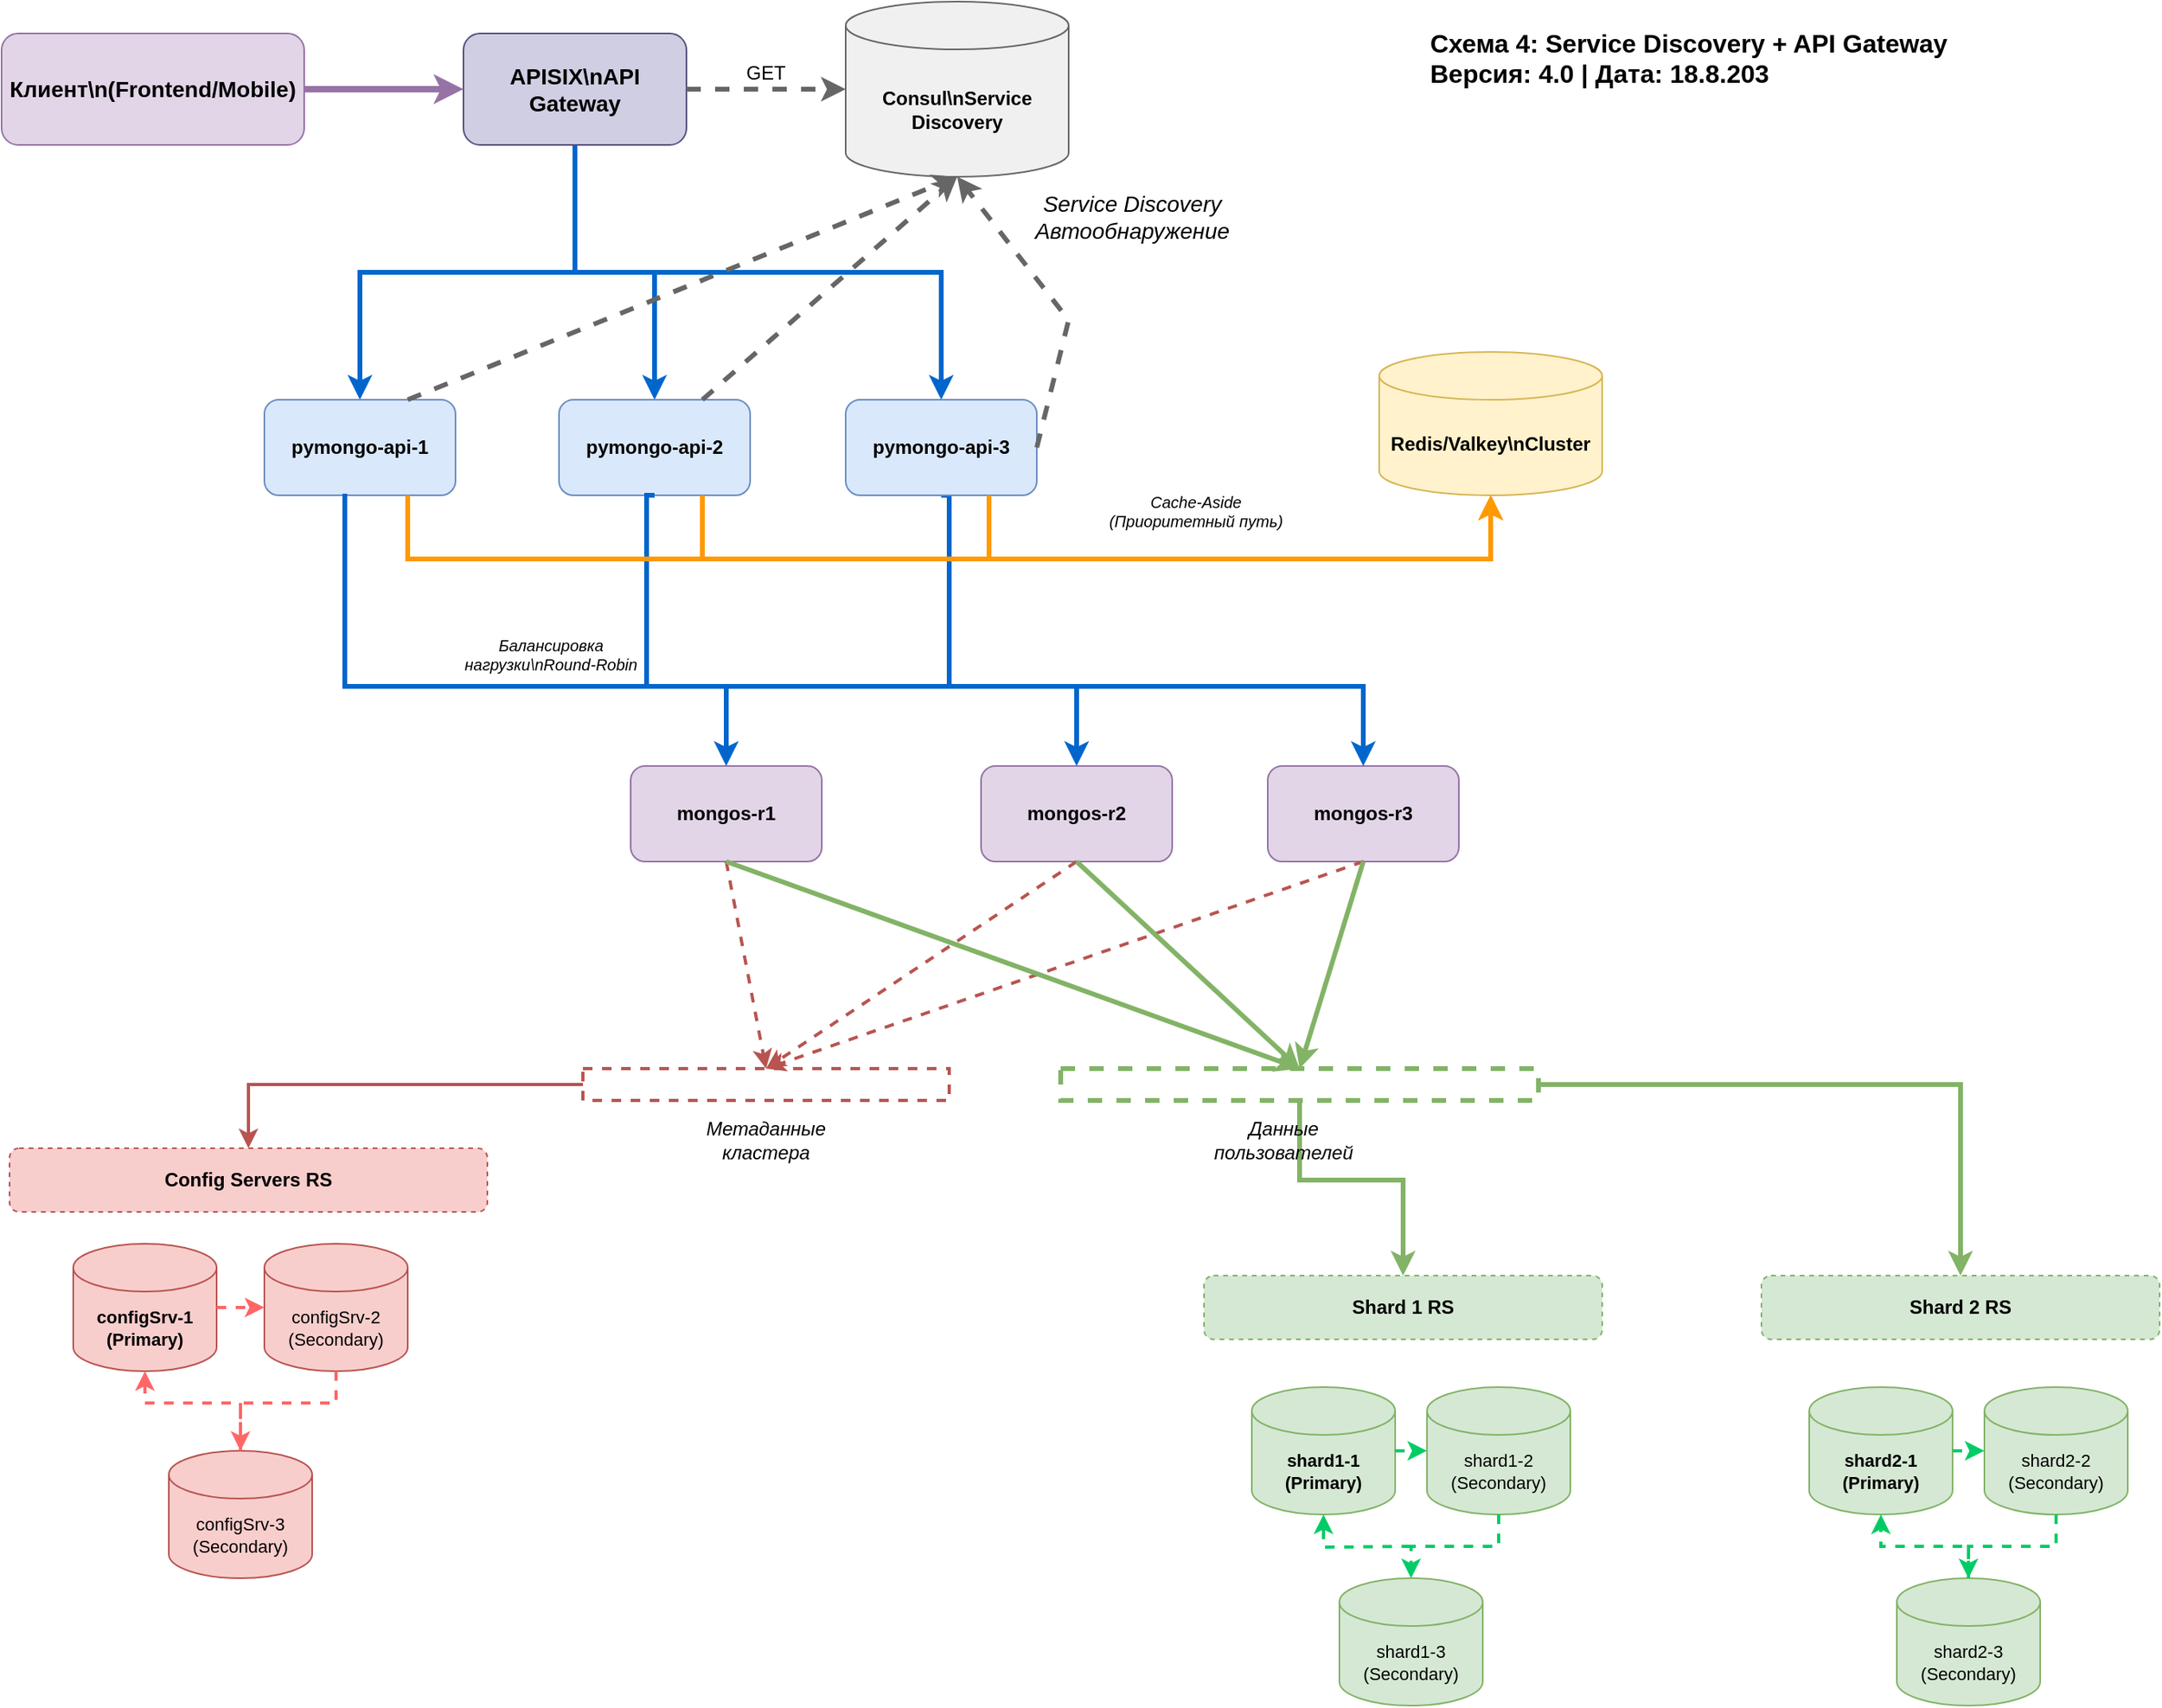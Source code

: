 <mxGraphModel dx="2175" dy="1169" grid="1" gridSize="10" guides="1" tooltips="1" connect="1" arrows="1" fold="1" page="1" pageScale="1" pageWidth="827" pageHeight="1169" math="0" shadow="0">
  <root>
    <mxCell id="0" />
    <mxCell id="1" parent="0" />
    <mxCell id="client" value="Клиент\n(Frontend/Mobile)" style="rounded=1;whiteSpace=wrap;html=1;fillColor=#e1d5e7;strokeColor=#9673a6;fontSize=14;fontStyle=1;" vertex="1" parent="1">
      <mxGeometry x="30" y="30" width="190" height="70" as="geometry" />
    </mxCell>
    <mxCell id="z4TPAnQSz6cN8fsmu4oZ-4" style="edgeStyle=orthogonalEdgeStyle;rounded=0;orthogonalLoop=1;jettySize=auto;html=1;exitX=0.5;exitY=1;exitDx=0;exitDy=0;entryX=0.5;entryY=0;entryDx=0;entryDy=0;strokeColor=light-dark(#0066CC,#56AEFF);strokeWidth=3;" edge="1" parent="1" source="apisix" target="app1">
      <mxGeometry relative="1" as="geometry" />
    </mxCell>
    <mxCell id="z4TPAnQSz6cN8fsmu4oZ-5" style="edgeStyle=orthogonalEdgeStyle;rounded=0;orthogonalLoop=1;jettySize=auto;html=1;exitX=0.5;exitY=1;exitDx=0;exitDy=0;entryX=0.5;entryY=0;entryDx=0;entryDy=0;strokeColor=light-dark(#0066CC,#56AEFF);strokeWidth=3;" edge="1" parent="1" source="apisix" target="app2">
      <mxGeometry relative="1" as="geometry" />
    </mxCell>
    <mxCell id="z4TPAnQSz6cN8fsmu4oZ-6" style="edgeStyle=orthogonalEdgeStyle;rounded=0;orthogonalLoop=1;jettySize=auto;html=1;exitX=0.5;exitY=1;exitDx=0;exitDy=0;entryX=0.5;entryY=0;entryDx=0;entryDy=0;strokeColor=light-dark(#0066CC,#56AEFF);strokeWidth=3;" edge="1" parent="1" source="apisix" target="app3">
      <mxGeometry relative="1" as="geometry" />
    </mxCell>
    <mxCell id="apisix" value="APISIX\nAPI Gateway" style="rounded=1;whiteSpace=wrap;html=1;fillColor=#d0cee2;strokeColor=#56517e;fontSize=14;fontStyle=1;" vertex="1" parent="1">
      <mxGeometry x="320" y="30" width="140" height="70" as="geometry" />
    </mxCell>
    <mxCell id="consul" value="Consul\nService Discovery" style="shape=cylinder3;whiteSpace=wrap;html=1;boundedLbl=1;backgroundOutline=1;size=15;fillColor=#f0f0f0;strokeColor=#666666;fontSize=12;fontStyle=1;" vertex="1" parent="1">
      <mxGeometry x="560" y="10" width="140" height="110" as="geometry" />
    </mxCell>
    <mxCell id="app1" value="pymongo-api-1" style="rounded=1;whiteSpace=wrap;html=1;fillColor=#dae8fc;strokeColor=#6c8ebf;fontSize=12;fontStyle=1;" vertex="1" parent="1">
      <mxGeometry x="195" y="260" width="120" height="60" as="geometry" />
    </mxCell>
    <mxCell id="app2" value="pymongo-api-2" style="rounded=1;whiteSpace=wrap;html=1;fillColor=#dae8fc;strokeColor=#6c8ebf;fontSize=12;fontStyle=1;" vertex="1" parent="1">
      <mxGeometry x="380" y="260" width="120" height="60" as="geometry" />
    </mxCell>
    <mxCell id="router1" value="mongos-r1" style="rounded=1;whiteSpace=wrap;html=1;fillColor=#e1d5e7;strokeColor=#9673a6;fontSize=12;fontStyle=1;" vertex="1" parent="1">
      <mxGeometry x="425" y="490" width="120" height="60" as="geometry" />
    </mxCell>
    <mxCell id="router2" value="mongos-r2" style="rounded=1;whiteSpace=wrap;html=1;fillColor=#e1d5e7;strokeColor=#9673a6;fontSize=12;fontStyle=1;" vertex="1" parent="1">
      <mxGeometry x="645" y="490" width="120" height="60" as="geometry" />
    </mxCell>
    <mxCell id="router3" value="mongos-r3" style="rounded=1;whiteSpace=wrap;html=1;fillColor=#e1d5e7;strokeColor=#9673a6;fontSize=12;fontStyle=1;" vertex="1" parent="1">
      <mxGeometry x="825" y="490" width="120" height="60" as="geometry" />
    </mxCell>
    <mxCell id="redis" value="Redis/Valkey\nCluster" style="shape=cylinder3;whiteSpace=wrap;html=1;boundedLbl=1;backgroundOutline=1;size=15;fillColor=#fff2cc;strokeColor=#d6b656;fontSize=12;fontStyle=1;" vertex="1" parent="1">
      <mxGeometry x="895" y="230" width="140" height="90" as="geometry" />
    </mxCell>
    <mxCell id="config_group" value="Config Servers RS" style="rounded=1;whiteSpace=wrap;html=1;fillColor=#f8cecc;strokeColor=#b85450;fontSize=12;fontStyle=1;dashed=1;" vertex="1" parent="1">
      <mxGeometry x="35" y="730" width="300" height="40" as="geometry" />
    </mxCell>
    <mxCell id="config1" value="configSrv-1&lt;br&gt;(Primary)" style="shape=cylinder3;whiteSpace=wrap;html=1;boundedLbl=1;backgroundOutline=1;size=15;fillColor=#f8cecc;strokeColor=#b85450;fontSize=11;fontStyle=1;" vertex="1" parent="1">
      <mxGeometry x="75" y="790" width="90" height="80" as="geometry" />
    </mxCell>
    <mxCell id="config2" value="configSrv-2&lt;br&gt;(Secondary)" style="shape=cylinder3;whiteSpace=wrap;html=1;boundedLbl=1;backgroundOutline=1;size=15;fillColor=#f8cecc;strokeColor=#b85450;fontSize=11;" vertex="1" parent="1">
      <mxGeometry x="195" y="790" width="90" height="80" as="geometry" />
    </mxCell>
    <mxCell id="config3" value="configSrv-3&lt;br&gt;(Secondary)" style="shape=cylinder3;whiteSpace=wrap;html=1;boundedLbl=1;backgroundOutline=1;size=15;fillColor=#f8cecc;strokeColor=#b85450;fontSize=11;" vertex="1" parent="1">
      <mxGeometry x="135" y="920" width="90" height="80" as="geometry" />
    </mxCell>
    <mxCell id="shard1_group" value="Shard 1 RS" style="rounded=1;whiteSpace=wrap;html=1;fillColor=#d5e8d4;strokeColor=#82b366;fontSize=12;fontStyle=1;dashed=1;" vertex="1" parent="1">
      <mxGeometry x="785" y="810" width="250" height="40" as="geometry" />
    </mxCell>
    <mxCell id="shard1_1" value="shard1-1&lt;br&gt;(Primary)" style="shape=cylinder3;whiteSpace=wrap;html=1;boundedLbl=1;backgroundOutline=1;size=15;fillColor=#d5e8d4;strokeColor=#82b366;fontSize=11;fontStyle=1;" vertex="1" parent="1">
      <mxGeometry x="815" y="880" width="90" height="80" as="geometry" />
    </mxCell>
    <mxCell id="shard1_2" value="shard1-2&lt;br&gt;(Secondary)" style="shape=cylinder3;whiteSpace=wrap;html=1;boundedLbl=1;backgroundOutline=1;size=15;fillColor=#d5e8d4;strokeColor=#82b366;fontSize=11;" vertex="1" parent="1">
      <mxGeometry x="925" y="880" width="90" height="80" as="geometry" />
    </mxCell>
    <mxCell id="shard1_3" value="shard1-3&lt;br&gt;(Secondary)" style="shape=cylinder3;whiteSpace=wrap;html=1;boundedLbl=1;backgroundOutline=1;size=15;fillColor=#d5e8d4;strokeColor=#82b366;fontSize=11;" vertex="1" parent="1">
      <mxGeometry x="870" y="1000" width="90" height="80" as="geometry" />
    </mxCell>
    <mxCell id="shard2_group" value="Shard 2 RS" style="rounded=1;whiteSpace=wrap;html=1;fillColor=#d5e8d4;strokeColor=#82b366;fontSize=12;fontStyle=1;dashed=1;" vertex="1" parent="1">
      <mxGeometry x="1135" y="810" width="250" height="40" as="geometry" />
    </mxCell>
    <mxCell id="shard2_1" value="shard2-1&lt;br&gt;(Primary)" style="shape=cylinder3;whiteSpace=wrap;html=1;boundedLbl=1;backgroundOutline=1;size=15;fillColor=#d5e8d4;strokeColor=#82b366;fontSize=11;fontStyle=1;" vertex="1" parent="1">
      <mxGeometry x="1165" y="880" width="90" height="80" as="geometry" />
    </mxCell>
    <mxCell id="shard2_2" value="shard2-2&lt;br&gt;(Secondary)" style="shape=cylinder3;whiteSpace=wrap;html=1;boundedLbl=1;backgroundOutline=1;size=15;fillColor=#d5e8d4;strokeColor=#82b366;fontSize=11;" vertex="1" parent="1">
      <mxGeometry x="1275" y="880" width="90" height="80" as="geometry" />
    </mxCell>
    <mxCell id="shard2_3" value="shard2-3&lt;br&gt;(Secondary)" style="shape=cylinder3;whiteSpace=wrap;html=1;boundedLbl=1;backgroundOutline=1;size=15;fillColor=#d5e8d4;strokeColor=#82b366;fontSize=11;" vertex="1" parent="1">
      <mxGeometry x="1220" y="1000" width="90" height="80" as="geometry" />
    </mxCell>
    <mxCell id="client_to_apisix" style="edgeStyle=orthogonalEdgeStyle;rounded=0;orthogonalLoop=1;jettySize=auto;html=1;strokeWidth=4;strokeColor=#9673a6;entryX=0;entryY=0.5;entryDx=0;entryDy=0;exitX=1;exitY=0.5;exitDx=0;exitDy=0;" edge="1" parent="1" source="client" target="apisix">
      <mxGeometry relative="1" as="geometry" />
    </mxCell>
    <mxCell id="apisix_to_consul" style="edgeStyle=orthogonalEdgeStyle;rounded=0;orthogonalLoop=1;jettySize=auto;html=1;strokeWidth=3;strokeColor=#666666;entryX=0;entryY=0.5;entryDx=0;entryDy=0;entryPerimeter=0;exitX=1;exitY=0.5;exitDx=0;exitDy=0;dashed=1;" edge="1" parent="1" source="apisix" target="consul">
      <mxGeometry relative="1" as="geometry" />
    </mxCell>
    <mxCell id="app1_to_mongos" style="edgeStyle=orthogonalEdgeStyle;rounded=0;orthogonalLoop=1;jettySize=auto;html=1;strokeWidth=3;strokeColor=#0066cc;entryX=0.5;entryY=0;entryDx=0;entryDy=0;exitX=0.421;exitY=0.983;exitDx=0;exitDy=0;exitPerimeter=0;" edge="1" parent="1" source="app1" target="router1">
      <mxGeometry relative="1" as="geometry">
        <Array as="points">
          <mxPoint x="246" y="440" />
          <mxPoint x="485" y="440" />
        </Array>
        <mxPoint x="245" y="380" as="sourcePoint" />
      </mxGeometry>
    </mxCell>
    <mxCell id="app2_to_mongos" style="edgeStyle=orthogonalEdgeStyle;rounded=0;orthogonalLoop=1;jettySize=auto;html=1;strokeWidth=3;strokeColor=#0066cc;entryX=0.5;entryY=0;entryDx=0;entryDy=0;exitX=0.5;exitY=1;exitDx=0;exitDy=0;" edge="1" parent="1" source="app2" target="router2">
      <mxGeometry relative="1" as="geometry">
        <Array as="points">
          <mxPoint x="435" y="320" />
          <mxPoint x="435" y="440" />
          <mxPoint x="705" y="440" />
        </Array>
        <mxPoint x="435.0" y="380" as="sourcePoint" />
      </mxGeometry>
    </mxCell>
    <mxCell id="app3_to_mongos" style="edgeStyle=orthogonalEdgeStyle;rounded=0;orthogonalLoop=1;jettySize=auto;html=1;strokeWidth=3;strokeColor=#0066cc;entryX=0.5;entryY=0;entryDx=0;entryDy=0;exitX=0.5;exitY=1;exitDx=0;exitDy=0;" edge="1" parent="1" source="app3" target="router3">
      <mxGeometry relative="1" as="geometry">
        <Array as="points">
          <mxPoint x="625" y="320" />
          <mxPoint x="625" y="440" />
          <mxPoint x="885" y="440" />
        </Array>
        <mxPoint x="625" y="380" as="sourcePoint" />
      </mxGeometry>
    </mxCell>
    <mxCell id="config_bus" value="" style="rounded=0;whiteSpace=wrap;html=1;fillColor=none;strokeColor=#B85450;strokeWidth=2;dashed=1;" vertex="1" parent="1">
      <mxGeometry x="395" y="680" width="230" height="20" as="geometry" />
    </mxCell>
    <mxCell id="router1_to_config" style="endArrow=classic;html=1;rounded=0;exitX=0.5;exitY=1;exitDx=0;exitDy=0;dashed=1;entryX=0.5;entryY=0;entryDx=0;entryDy=0;strokeWidth=2;strokeColor=#B85450;" edge="1" parent="1" source="router1" target="config_bus">
      <mxGeometry width="50" height="50" relative="1" as="geometry">
        <mxPoint x="485" y="590" as="sourcePoint" />
        <mxPoint x="464" y="680" as="targetPoint" />
      </mxGeometry>
    </mxCell>
    <mxCell id="router2_to_config" style="endArrow=classic;html=1;rounded=0;exitX=0.5;exitY=1;exitDx=0;exitDy=0;entryX=0.5;entryY=0;entryDx=0;entryDy=0;dashed=1;strokeWidth=2;strokeColor=#B85450;" edge="1" parent="1" source="router2" target="config_bus">
      <mxGeometry width="50" height="50" relative="1" as="geometry">
        <mxPoint x="705" y="590" as="sourcePoint" />
        <mxPoint x="510" y="680" as="targetPoint" />
      </mxGeometry>
    </mxCell>
    <mxCell id="router3_to_config" style="endArrow=classic;html=1;rounded=0;exitX=0.5;exitY=1;exitDx=0;exitDy=0;entryX=0.5;entryY=0;entryDx=0;entryDy=0;dashed=1;strokeWidth=2;strokeColor=#B85450;" edge="1" parent="1" source="router3" target="config_bus">
      <mxGeometry width="50" height="50" relative="1" as="geometry">
        <mxPoint x="885" y="590" as="sourcePoint" />
        <mxPoint x="556" y="680" as="targetPoint" />
      </mxGeometry>
    </mxCell>
    <mxCell id="config_to_primary" style="edgeStyle=orthogonalEdgeStyle;rounded=0;orthogonalLoop=1;jettySize=auto;html=1;strokeWidth=2;strokeColor=#b85450;entryX=0.5;entryY=0;entryDx=0;entryDy=0;" edge="1" parent="1" target="config_group">
      <mxGeometry relative="1" as="geometry">
        <mxPoint x="395" y="690" as="sourcePoint" />
        <Array as="points">
          <mxPoint x="185" y="690" />
        </Array>
      </mxGeometry>
    </mxCell>
    <mxCell id="shard_bus" value="" style="rounded=0;whiteSpace=wrap;html=1;fillColor=none;strokeColor=#82b366;strokeWidth=3;dashed=1;" vertex="1" parent="1">
      <mxGeometry x="695" y="680" width="300" height="20" as="geometry" />
    </mxCell>
    <mxCell id="router1_to_shard" style="endArrow=classic;html=1;rounded=0;exitX=0.5;exitY=1;exitDx=0;exitDy=0;entryX=0.5;entryY=0;entryDx=0;entryDy=0;strokeWidth=3;strokeColor=#82b366;" edge="1" parent="1" source="router1" target="shard_bus">
      <mxGeometry width="50" height="50" relative="1" as="geometry">
        <mxPoint x="485" y="590" as="sourcePoint" />
        <mxPoint x="775" y="680" as="targetPoint" />
      </mxGeometry>
    </mxCell>
    <mxCell id="router2_to_shard" style="endArrow=classic;html=1;rounded=0;exitX=0.5;exitY=1;exitDx=0;exitDy=0;entryX=0.5;entryY=0;entryDx=0;entryDy=0;strokeWidth=3;strokeColor=#82b366;" edge="1" parent="1" source="router2" target="shard_bus">
      <mxGeometry width="50" height="50" relative="1" as="geometry">
        <mxPoint x="705" y="590" as="sourcePoint" />
        <mxPoint x="895" y="680" as="targetPoint" />
      </mxGeometry>
    </mxCell>
    <mxCell id="router3_to_shard" style="endArrow=classic;html=1;rounded=0;exitX=0.5;exitY=1;exitDx=0;exitDy=0;strokeWidth=3;strokeColor=#82b366;entryX=0.5;entryY=0;entryDx=0;entryDy=0;" edge="1" parent="1" source="router3" target="shard_bus">
      <mxGeometry width="50" height="50" relative="1" as="geometry">
        <mxPoint x="885" y="590" as="sourcePoint" />
        <mxPoint x="885" y="680" as="targetPoint" />
      </mxGeometry>
    </mxCell>
    <mxCell id="shard_bus_to_shard1" style="edgeStyle=orthogonalEdgeStyle;rounded=0;orthogonalLoop=1;jettySize=auto;html=1;exitX=0.5;exitY=1;exitDx=0;exitDy=0;endArrow=classic;endFill=1;strokeWidth=3;strokeColor=#82B366;entryX=0.5;entryY=0;entryDx=0;entryDy=0;" edge="1" parent="1" source="shard_bus" target="shard1_group">
      <mxGeometry relative="1" as="geometry">
        <mxPoint x="1095" y="790" as="targetPoint" />
        <Array as="points">
          <mxPoint x="845" y="750" />
          <mxPoint x="910" y="750" />
        </Array>
      </mxGeometry>
    </mxCell>
    <mxCell id="shard_bus_to_shard2" style="edgeStyle=orthogonalEdgeStyle;rounded=0;orthogonalLoop=1;jettySize=auto;html=1;exitX=1;exitY=0.5;exitDx=0;exitDy=0;endArrow=classic;endFill=1;strokeWidth=3;strokeColor=#82B366;entryX=0.5;entryY=0;entryDx=0;entryDy=0;" edge="1" parent="1" source="shard_bus" target="shard2_group">
      <mxGeometry relative="1" as="geometry">
        <Array as="points">
          <mxPoint x="1260" y="690" />
        </Array>
      </mxGeometry>
    </mxCell>
    <mxCell id="config_repl1" style="edgeStyle=orthogonalEdgeStyle;rounded=0;orthogonalLoop=1;jettySize=auto;html=1;strokeWidth=2;strokeColor=#ff6666;dashed=1;entryX=0;entryY=0.5;entryDx=0;entryDy=0;entryPerimeter=0;exitX=1;exitY=0.5;exitDx=0;exitDy=0;exitPerimeter=0;" edge="1" parent="1" source="config1" target="config2">
      <mxGeometry relative="1" as="geometry" />
    </mxCell>
    <mxCell id="config_repl2" style="edgeStyle=orthogonalEdgeStyle;rounded=0;orthogonalLoop=1;jettySize=auto;html=1;strokeWidth=2;strokeColor=#ff6666;dashed=1;entryX=0.5;entryY=0;entryDx=0;entryDy=0;entryPerimeter=0;exitX=0.5;exitY=1;exitDx=0;exitDy=0;exitPerimeter=0;" edge="1" parent="1" source="config2" target="config3">
      <mxGeometry relative="1" as="geometry">
        <Array as="points">
          <mxPoint x="240" y="890" />
          <mxPoint x="180" y="890" />
        </Array>
      </mxGeometry>
    </mxCell>
    <mxCell id="config_repl3" style="edgeStyle=orthogonalEdgeStyle;rounded=0;orthogonalLoop=1;jettySize=auto;html=1;exitX=0.5;exitY=0;exitDx=0;exitDy=0;exitPerimeter=0;entryX=0.5;entryY=1;entryDx=0;entryDy=0;entryPerimeter=0;dashed=1;strokeWidth=2;strokeColor=#FF6666;" edge="1" parent="1" source="config3" target="config1">
      <mxGeometry relative="1" as="geometry">
        <Array as="points">
          <mxPoint x="180" y="890" />
          <mxPoint x="120" y="890" />
        </Array>
      </mxGeometry>
    </mxCell>
    <mxCell id="shard1_repl1" style="edgeStyle=orthogonalEdgeStyle;rounded=0;orthogonalLoop=1;jettySize=auto;html=1;strokeWidth=2;strokeColor=#00cc66;dashed=1;entryX=0;entryY=0.5;entryDx=0;entryDy=0;entryPerimeter=0;exitX=1;exitY=0.5;exitDx=0;exitDy=0;exitPerimeter=0;" edge="1" parent="1" source="shard1_1" target="shard1_2">
      <mxGeometry relative="1" as="geometry" />
    </mxCell>
    <mxCell id="shard1_repl2" style="edgeStyle=orthogonalEdgeStyle;rounded=0;orthogonalLoop=1;jettySize=auto;html=1;strokeWidth=2;strokeColor=#00cc66;dashed=1;entryX=0.5;entryY=0;entryDx=0;entryDy=0;entryPerimeter=0;exitX=0.5;exitY=1;exitDx=0;exitDy=0;exitPerimeter=0;" edge="1" parent="1" source="shard1_2" target="shard1_3">
      <mxGeometry relative="1" as="geometry" />
    </mxCell>
    <mxCell id="shard1_repl3" style="edgeStyle=orthogonalEdgeStyle;rounded=0;orthogonalLoop=1;jettySize=auto;html=1;strokeWidth=2;strokeColor=#00cc66;dashed=1;entryX=0.5;entryY=1;entryDx=0;entryDy=0;entryPerimeter=0;" edge="1" parent="1" target="shard1_1">
      <mxGeometry relative="1" as="geometry">
        <mxPoint x="915" y="980" as="sourcePoint" />
      </mxGeometry>
    </mxCell>
    <mxCell id="shard2_repl1" style="edgeStyle=orthogonalEdgeStyle;rounded=0;orthogonalLoop=1;jettySize=auto;html=1;strokeWidth=2;strokeColor=#00cc66;dashed=1;entryX=0;entryY=0.5;entryDx=0;entryDy=0;entryPerimeter=0;exitX=1;exitY=0.5;exitDx=0;exitDy=0;exitPerimeter=0;" edge="1" parent="1" source="shard2_1" target="shard2_2">
      <mxGeometry relative="1" as="geometry" />
    </mxCell>
    <mxCell id="shard2_repl2" style="edgeStyle=orthogonalEdgeStyle;rounded=0;orthogonalLoop=1;jettySize=auto;html=1;strokeWidth=2;strokeColor=#00cc66;dashed=1;entryX=0.5;entryY=0;entryDx=0;entryDy=0;entryPerimeter=0;exitX=0.5;exitY=1;exitDx=0;exitDy=0;exitPerimeter=0;" edge="1" parent="1" source="shard2_2" target="shard2_3">
      <mxGeometry relative="1" as="geometry" />
    </mxCell>
    <mxCell id="shard2_repl3" style="edgeStyle=orthogonalEdgeStyle;rounded=0;orthogonalLoop=1;jettySize=auto;html=1;strokeWidth=2;strokeColor=#00cc66;dashed=1;entryX=0.5;entryY=1;entryDx=0;exitY=0;exitDx=0;exitDy=0;exitPerimeter=0;" edge="1" parent="1" source="shard2_3" target="shard2_1">
      <mxGeometry relative="1" as="geometry" />
    </mxCell>
    <mxCell id="title1" value="Схема 4: Service Discovery + API Gateway&lt;br&gt;Версия: 4.0 | Дата: 18.8.203" style="text;html=1;strokeColor=none;fillColor=none;align=left;verticalAlign=top;whiteSpace=wrap;rounded=0;fontSize=16;fontStyle=1;" vertex="1" parent="1">
      <mxGeometry x="925" y="20" width="400" height="50" as="geometry" />
    </mxCell>
    <mxCell id="label1" value="Балансировка нагрузки\nRound-Robin" style="text;html=1;strokeColor=none;fillColor=none;align=center;verticalAlign=middle;whiteSpace=wrap;rounded=0;fontSize=10;fontStyle=2;" vertex="1" parent="1">
      <mxGeometry x="315" y="400" width="120" height="40" as="geometry" />
    </mxCell>
    <mxCell id="label2" value="Service Discovery&lt;br&gt;Автообнаружение" style="text;html=1;strokeColor=none;fillColor=none;align=center;verticalAlign=middle;whiteSpace=wrap;rounded=0;fontSize=14;fontStyle=2;" vertex="1" parent="1">
      <mxGeometry x="670" y="120" width="140" height="50" as="geometry" />
    </mxCell>
    <mxCell id="label3" value="Cache-Aside&lt;br&gt;(Приоритетный путь)" style="text;html=1;strokeColor=none;fillColor=none;align=center;verticalAlign=middle;whiteSpace=wrap;rounded=0;fontSize=10;fontStyle=2;" vertex="1" parent="1">
      <mxGeometry x="720" y="310" width="120" height="40" as="geometry" />
    </mxCell>
    <mxCell id="label4" value="Метаданные кластера" style="text;html=1;strokeColor=none;fillColor=none;align=center;verticalAlign=middle;whiteSpace=wrap;rounded=0;fontSize=12;fontStyle=2;" vertex="1" parent="1">
      <mxGeometry x="450" y="710" width="120" height="30" as="geometry" />
    </mxCell>
    <mxCell id="label5" value="Данные пользователей" style="text;html=1;strokeColor=none;fillColor=none;align=center;verticalAlign=middle;whiteSpace=wrap;rounded=0;fontSize=12;fontStyle=2;" vertex="1" parent="1">
      <mxGeometry x="775" y="710" width="120" height="30" as="geometry" />
    </mxCell>
    <mxCell id="app3" value="pymongo-api-3" style="rounded=1;whiteSpace=wrap;html=1;fillColor=#dae8fc;strokeColor=#6c8ebf;fontSize=12;fontStyle=1;" vertex="1" parent="1">
      <mxGeometry x="560" y="260" width="120" height="60" as="geometry" />
    </mxCell>
    <mxCell id="z4TPAnQSz6cN8fsmu4oZ-18" value="" style="endArrow=classic;html=1;rounded=0;exitX=0.75;exitY=0;exitDx=0;exitDy=0;entryX=0.5;entryY=1;entryDx=0;entryDy=0;entryPerimeter=0;dashed=1;strokeColor=#666666;strokeWidth=3;align=center;verticalAlign=middle;fontFamily=Helvetica;fontSize=11;fontColor=default;labelBackgroundColor=default;" edge="1" parent="1" source="app1" target="consul">
      <mxGeometry width="50" height="50" relative="1" as="geometry">
        <mxPoint x="450" y="530" as="sourcePoint" />
        <mxPoint x="500" y="480" as="targetPoint" />
      </mxGeometry>
    </mxCell>
    <mxCell id="z4TPAnQSz6cN8fsmu4oZ-19" value="" style="endArrow=classic;html=1;rounded=0;exitX=0.75;exitY=0;exitDx=0;exitDy=0;entryX=0.5;entryY=1;entryDx=0;entryDy=0;entryPerimeter=0;dashed=1;strokeColor=#666666;strokeWidth=3;align=center;verticalAlign=middle;fontFamily=Helvetica;fontSize=11;fontColor=default;labelBackgroundColor=default;" edge="1" parent="1" source="app2" target="consul">
      <mxGeometry width="50" height="50" relative="1" as="geometry">
        <mxPoint x="540" y="365" as="sourcePoint" />
        <mxPoint x="815" y="210" as="targetPoint" />
      </mxGeometry>
    </mxCell>
    <mxCell id="z4TPAnQSz6cN8fsmu4oZ-20" value="" style="endArrow=classic;html=1;rounded=0;exitX=1;exitY=0.5;exitDx=0;exitDy=0;entryX=0.5;entryY=1;entryDx=0;entryDy=0;entryPerimeter=0;dashed=1;strokeColor=#666666;strokeWidth=3;align=center;verticalAlign=middle;fontFamily=Helvetica;fontSize=11;fontColor=default;labelBackgroundColor=default;" edge="1" parent="1" source="app3" target="consul">
      <mxGeometry width="50" height="50" relative="1" as="geometry">
        <mxPoint x="540" y="390" as="sourcePoint" />
        <mxPoint x="700" y="250" as="targetPoint" />
        <Array as="points">
          <mxPoint x="700" y="210" />
        </Array>
      </mxGeometry>
    </mxCell>
    <mxCell id="z4TPAnQSz6cN8fsmu4oZ-22" value="GET" style="text;html=1;align=center;verticalAlign=middle;whiteSpace=wrap;rounded=0;" vertex="1" parent="1">
      <mxGeometry x="480" y="40" width="60" height="30" as="geometry" />
    </mxCell>
    <mxCell id="z4TPAnQSz6cN8fsmu4oZ-23" style="edgeStyle=orthogonalEdgeStyle;rounded=0;orthogonalLoop=1;jettySize=auto;html=1;exitX=0.75;exitY=1;exitDx=0;exitDy=0;entryX=0.5;entryY=1;entryDx=0;entryDy=0;entryPerimeter=0;strokeColor=#FF9900;strokeWidth=3;align=center;verticalAlign=middle;fontFamily=Helvetica;fontSize=11;fontColor=default;labelBackgroundColor=default;endArrow=classic;" edge="1" parent="1" source="app1" target="redis">
      <mxGeometry relative="1" as="geometry">
        <Array as="points">
          <mxPoint x="285" y="360" />
          <mxPoint x="965" y="360" />
        </Array>
      </mxGeometry>
    </mxCell>
    <mxCell id="z4TPAnQSz6cN8fsmu4oZ-25" style="edgeStyle=orthogonalEdgeStyle;rounded=0;orthogonalLoop=1;jettySize=auto;html=1;exitX=0.75;exitY=1;exitDx=0;exitDy=0;entryX=0.5;entryY=1;entryDx=0;entryDy=0;entryPerimeter=0;strokeColor=#FF9900;strokeWidth=3;align=center;verticalAlign=middle;fontFamily=Helvetica;fontSize=11;fontColor=default;labelBackgroundColor=default;endArrow=classic;" edge="1" parent="1" source="app2" target="redis">
      <mxGeometry relative="1" as="geometry">
        <Array as="points">
          <mxPoint x="470" y="360" />
          <mxPoint x="965" y="360" />
        </Array>
      </mxGeometry>
    </mxCell>
    <mxCell id="z4TPAnQSz6cN8fsmu4oZ-26" style="edgeStyle=orthogonalEdgeStyle;rounded=0;orthogonalLoop=1;jettySize=auto;html=1;exitX=0.75;exitY=1;exitDx=0;exitDy=0;entryX=0.5;entryY=1;entryDx=0;entryDy=0;entryPerimeter=0;strokeColor=#FF9900;strokeWidth=3;align=center;verticalAlign=middle;fontFamily=Helvetica;fontSize=11;fontColor=default;labelBackgroundColor=default;endArrow=classic;" edge="1" parent="1" source="app3" target="redis">
      <mxGeometry relative="1" as="geometry">
        <Array as="points">
          <mxPoint x="650" y="360" />
          <mxPoint x="965" y="360" />
        </Array>
      </mxGeometry>
    </mxCell>
  </root>
</mxGraphModel>
